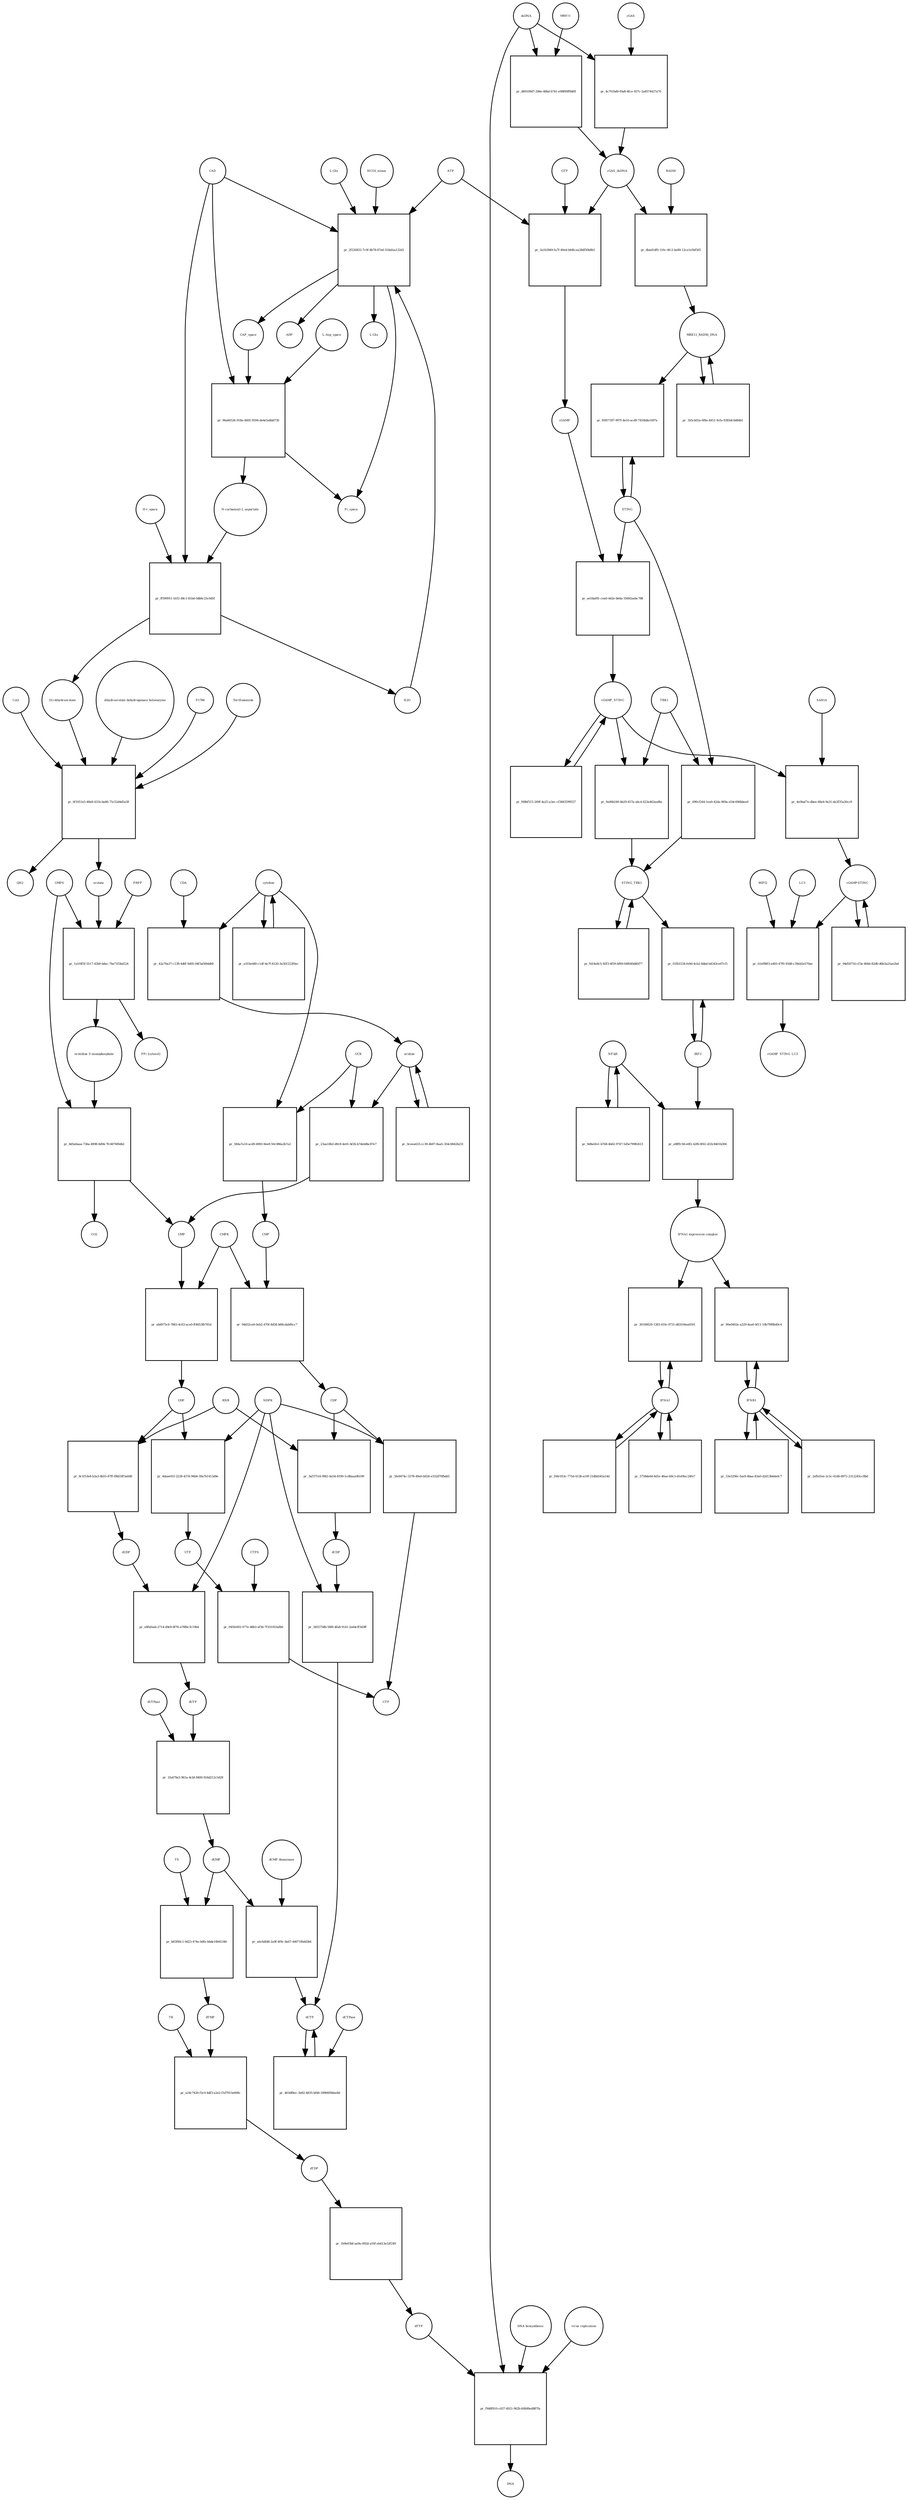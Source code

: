 strict digraph  {
"L-Gln" [annotation="", bipartite=0, cls="simple chemical", fontsize=4, label="L-Gln", shape=circle];
"pr_2f226833-7c0f-4b78-87ed-518afaa132d3" [annotation="", bipartite=1, cls=process, fontsize=4, label="pr_2f226833-7c0f-4b78-87ed-518afaa132d3", shape=square];
CAP_space [annotation="", bipartite=0, cls="simple chemical", fontsize=4, label=CAP_space, shape=circle];
CAD [annotation="", bipartite=0, cls=macromolecule, fontsize=4, label=CAD, shape=circle];
HCO3_minus [annotation="", bipartite=0, cls="simple chemical", fontsize=4, label=HCO3_minus, shape=circle];
H2O [annotation="", bipartite=0, cls="simple chemical", fontsize=4, label=H2O, shape=circle];
ATP [annotation="", bipartite=0, cls="simple chemical", fontsize=4, label=ATP, shape=circle];
"L-Glu" [annotation="", bipartite=0, cls="simple chemical", fontsize=4, label="L-Glu", shape=circle];
ADP [annotation="", bipartite=0, cls="simple chemical", fontsize=4, label=ADP, shape=circle];
Pi_space [annotation="", bipartite=0, cls="simple chemical", fontsize=4, label=Pi_space, shape=circle];
cytidine [annotation="", bipartite=0, cls="simple chemical", fontsize=4, label=cytidine, shape=circle];
"pr_42a70a37-c138-4d6f-9d05-04f3af49ddb9" [annotation="", bipartite=1, cls=process, fontsize=4, label="pr_42a70a37-c138-4d6f-9d05-04f3af49ddb9", shape=square];
uridine [annotation="", bipartite=0, cls="simple chemical", fontsize=4, label=uridine, shape=circle];
CDA [annotation="", bipartite=0, cls=macromolecule, fontsize=4, label=CDA, shape=circle];
"pr_23aa18b3-d9c8-4e01-bf26-b7deb8bc87e7" [annotation="", bipartite=1, cls=process, fontsize=4, label="pr_23aa18b3-d9c8-4e01-bf26-b7deb8bc87e7", shape=square];
UMP [annotation="", bipartite=0, cls="simple chemical", fontsize=4, label=UMP, shape=circle];
UCK [annotation="", bipartite=0, cls=macromolecule, fontsize=4, label=UCK, shape=circle];
"pr_584a7a10-acd9-4983-9ee8-50c086a2b7a2" [annotation="", bipartite=1, cls=process, fontsize=4, label="pr_584a7a10-acd9-4983-9ee8-50c086a2b7a2", shape=square];
CMP [annotation="", bipartite=0, cls="simple chemical", fontsize=4, label=CMP, shape=circle];
"pr_0ceea433-cc39-4b97-8aa5-354c6842b231" [annotation="", bipartite=1, cls=process, fontsize=4, label="pr_0ceea433-cc39-4b97-8aa5-354c6842b231", shape=square];
"pr_a103e0d0-c1df-4e7f-8120-3a301222f0ec" [annotation="", bipartite=1, cls=process, fontsize=4, label="pr_a103e0d0-c1df-4e7f-8120-3a301222f0ec", shape=square];
"pr_a6d975c6-7883-4c63-ace0-ff4653fb781d" [annotation="", bipartite=1, cls=process, fontsize=4, label="pr_a6d975c6-7883-4c63-ace0-ff4653fb781d", shape=square];
UDP [annotation="", bipartite=0, cls="simple chemical", fontsize=4, label=UDP, shape=circle];
CMPK [annotation="", bipartite=0, cls=macromolecule, fontsize=4, label=CMPK, shape=circle];
"pr_94d32ce8-0eb2-470f-8d58-b68cdabf6cc7" [annotation="", bipartite=1, cls=process, fontsize=4, label="pr_94d32ce8-0eb2-470f-8d58-b68cdabf6cc7", shape=square];
CDP [annotation="", bipartite=0, cls="simple chemical", fontsize=4, label=CDP, shape=circle];
"pr_4daee91f-2228-437d-94b8-39a7b1413d9e" [annotation="", bipartite=1, cls=process, fontsize=4, label="pr_4daee91f-2228-437d-94b8-39a7b1413d9e", shape=square];
UTP [annotation="", bipartite=0, cls="simple chemical", fontsize=4, label=UTP, shape=circle];
NDPK [annotation="", bipartite=0, cls=macromolecule, fontsize=4, label=NDPK, shape=circle];
"pr_5fe8474c-3378-49a0-b024-e332d70fbdd1" [annotation="", bipartite=1, cls=process, fontsize=4, label="pr_5fe8474c-3378-49a0-b024-e332d70fbdd1", shape=square];
CTP [annotation="", bipartite=0, cls="simple chemical", fontsize=4, label=CTP, shape=circle];
"pr_045fe002-077e-48b3-af36-7f331053af8d" [annotation="", bipartite=1, cls=process, fontsize=4, label="pr_045fe002-077e-48b3-af36-7f331053af8d", shape=square];
CTPS [annotation="", bipartite=0, cls=macromolecule, fontsize=4, label=CTPS, shape=circle];
"pr_9c1f53e8-b3a3-4b55-87ff-f8b55ff3a0d8" [annotation="", bipartite=1, cls=process, fontsize=4, label="pr_9c1f53e8-b3a3-4b55-87ff-f8b55ff3a0d8", shape=square];
dUDP [annotation="", bipartite=0, cls="simple chemical", fontsize=4, label=dUDP, shape=circle];
RNR [annotation="", bipartite=0, cls=macromolecule, fontsize=4, label=RNR, shape=circle];
"pr_e8fafeab-2714-49e9-8f76-a78fbc3c19b4" [annotation="", bipartite=1, cls=process, fontsize=4, label="pr_e8fafeab-2714-49e9-8f76-a78fbc3c19b4", shape=square];
dUTP [annotation="", bipartite=0, cls="simple chemical", fontsize=4, label=dUTP, shape=circle];
dCDP [annotation="", bipartite=0, cls="simple chemical", fontsize=4, label=dCDP, shape=circle];
"pr_3655758b-58f6-4fa8-9141-2a64cff3d3ff" [annotation="", bipartite=1, cls=process, fontsize=4, label="pr_3655758b-58f6-4fa8-9141-2a64cff3d3ff", shape=square];
dCTP [annotation="", bipartite=0, cls="simple chemical", fontsize=4, label=dCTP, shape=circle];
"pr_3af37516-f882-4a54-8190-1cd8aaa9b199" [annotation="", bipartite=1, cls=process, fontsize=4, label="pr_3af37516-f882-4a54-8190-1cd8aaa9b199", shape=square];
"pr_1fa479a5-961a-4cbf-8400-924d212c5d28" [annotation="", bipartite=1, cls=process, fontsize=4, label="pr_1fa479a5-961a-4cbf-8400-924d212c5d28", shape=square];
dUMP [annotation="", bipartite=0, cls="simple chemical", fontsize=4, label=dUMP, shape=circle];
dUTPase [annotation="", bipartite=0, cls=macromolecule, fontsize=4, label=dUTPase, shape=circle];
"pr_463df8ec-3e82-4835-bf48-1890609dae8d" [annotation="", bipartite=1, cls=process, fontsize=4, label="pr_463df8ec-3e82-4835-bf48-1890609dae8d", shape=square];
dCTPase [annotation="", bipartite=0, cls=macromolecule, fontsize=4, label=dCTPase, shape=circle];
"pr_a6c6dfd8-2a9f-4f9c-8a67-44671f6dd3b6" [annotation="", bipartite=1, cls=process, fontsize=4, label="pr_a6c6dfd8-2a9f-4f9c-8a67-44671f6dd3b6", shape=square];
"dCMP deaminase" [annotation="", bipartite=0, cls=macromolecule, fontsize=4, label="dCMP deaminase", shape=circle];
"pr_b65f60c1-0d23-474e-b0fe-bbde18b92340" [annotation="", bipartite=1, cls=process, fontsize=4, label="pr_b65f60c1-0d23-474e-b0fe-bbde18b92340", shape=square];
dTMP [annotation="", bipartite=0, cls="simple chemical", fontsize=4, label=dTMP, shape=circle];
TS [annotation="", bipartite=0, cls=macromolecule, fontsize=4, label=TS, shape=circle];
"pr_a24c7420-f3c0-4df3-a2e2-f1d7915e608c" [annotation="", bipartite=1, cls=process, fontsize=4, label="pr_a24c7420-f3c0-4df3-a2e2-f1d7915e608c", shape=square];
dTDP [annotation="", bipartite=0, cls="simple chemical", fontsize=4, label=dTDP, shape=circle];
TK [annotation="", bipartite=0, cls=macromolecule, fontsize=4, label=TK, shape=circle];
"pr_1b9e03bf-ae9a-492d-a16f-eb413e32f249" [annotation="", bipartite=1, cls=process, fontsize=4, label="pr_1b9e03bf-ae9a-492d-a16f-eb413e32f249", shape=square];
dTTP [annotation="", bipartite=0, cls="simple chemical", fontsize=4, label=dTTP, shape=circle];
dsDNA [annotation="", bipartite=0, cls="simple chemical", fontsize=4, label=dsDNA, shape=circle];
"pr_4c761bd0-f0a8-4fce-927c-2a8574427a70" [annotation="", bipartite=1, cls=process, fontsize=4, label="pr_4c761bd0-f0a8-4fce-927c-2a8574427a70", shape=square];
cGAS [annotation="", bipartite=0, cls=macromolecule, fontsize=4, label=cGAS, shape=circle];
cGAS_dsDNA [annotation="", bipartite=0, cls=complex, fontsize=4, label=cGAS_dsDNA, shape=circle];
"pr_3a1b5849-fa7f-40ed-b64b-ea28df50b8b3" [annotation="", bipartite=1, cls=process, fontsize=4, label="pr_3a1b5849-fa7f-40ed-b64b-ea28df50b8b3", shape=square];
GTP [annotation="", bipartite=0, cls="simple chemical", fontsize=4, label=GTP, shape=circle];
cGAMP [annotation="", bipartite=0, cls="simple chemical", fontsize=4, label=cGAMP, shape=circle];
"pr_ae54af81-cea0-442e-b64a-35692aebc788" [annotation="", bipartite=1, cls=process, fontsize=4, label="pr_ae54af81-cea0-442e-b64a-35692aebc788", shape=square];
STING [annotation="", bipartite=0, cls="macromolecule multimer", fontsize=4, label=STING, shape=circle];
cGAMP_STING [annotation="", bipartite=0, cls=complex, fontsize=4, label=cGAMP_STING, shape=circle];
TBK1 [annotation="", bipartite=0, cls=macromolecule, fontsize=4, label=TBK1, shape=circle];
"pr_9a06b249-bb29-457a-abc4-623a462aa8bc" [annotation="", bipartite=1, cls=process, fontsize=4, label="pr_9a06b249-bb29-457a-abc4-623a462aa8bc", shape=square];
STING_TBK1 [annotation="", bipartite=0, cls=complex, fontsize=4, label=STING_TBK1, shape=circle];
"pr_f68bf515-269f-4a25-a3ec-cf3663599557" [annotation="", bipartite=1, cls=process, fontsize=4, label="pr_f68bf515-269f-4a25-a3ec-cf3663599557", shape=square];
"pr_fd14e8c5-92f3-4f59-bf69-04f640d4fd77" [annotation="", bipartite=1, cls=process, fontsize=4, label="pr_fd14e8c5-92f3-4f59-bf69-04f640d4fd77", shape=square];
"NF-kB" [annotation="", bipartite=0, cls=complex, fontsize=4, label="NF-kB", shape=circle];
"pr_9d8a5fe1-b768-4b62-9747-5d5e79982613" [annotation="", bipartite=1, cls=process, fontsize=4, label="pr_9d8a5fe1-b768-4b62-9747-5d5e79982613", shape=square];
IFNA1 [annotation="", bipartite=0, cls="nucleic acid feature", fontsize=4, label=IFNA1, shape=circle];
"pr_5758de6d-4d1e-46ae-b9c3-d1ef4ec24fe7" [annotation="", bipartite=1, cls=process, fontsize=4, label="pr_5758de6d-4d1e-46ae-b9c3-d1ef4ec24fe7", shape=square];
IFNB1 [annotation="", bipartite=0, cls="nucleic acid feature", fontsize=4, label=IFNB1, shape=circle];
"pr_2efb1fee-2c5c-41d6-8972-2312245cc8bd" [annotation="", bipartite=1, cls=process, fontsize=4, label="pr_2efb1fee-2c5c-41d6-8972-2312245cc8bd", shape=square];
"pr_f44c053c-775d-413b-a10f-21dbb545a14d" [annotation="", bipartite=1, cls=process, fontsize=4, label="pr_f44c053c-775d-413b-a10f-21dbb545a14d", shape=square];
"pr_53e3296c-fae9-4baa-83a0-d2d13b4da0c7" [annotation="", bipartite=1, cls=process, fontsize=4, label="pr_53e3296c-fae9-4baa-83a0-d2d13b4da0c7", shape=square];
"pr_90e0402e-a329-4ea0-bf11-10b7999b49c4" [annotation="", bipartite=1, cls=process, fontsize=4, label="pr_90e0402e-a329-4ea0-bf11-10b7999b49c4", shape=square];
"IFNA1 expression complex" [annotation="", bipartite=0, cls=complex, fontsize=4, label="IFNA1 expression complex", shape=circle];
"cGAMP-STING" [annotation="", bipartite=0, cls=complex, fontsize=4, label="cGAMP-STING", shape=circle];
"pr_94d50716-cf3e-46b6-82d6-d6b3a25ae2bd" [annotation="", bipartite=1, cls=process, fontsize=4, label="pr_94d50716-cf3e-46b6-82d6-d6b3a25ae2bd", shape=square];
"pr_d60109d7-206e-48bd-b741-e98f00ff84f8" [annotation="", bipartite=1, cls=process, fontsize=4, label="pr_d60109d7-206e-48bd-b741-e98f00ff84f8", shape=square];
MRE11 [annotation="", bipartite=0, cls="macromolecule multimer", fontsize=4, label=MRE11, shape=circle];
RAD50 [annotation="", bipartite=0, cls="macromolecule multimer", fontsize=4, label=RAD50, shape=circle];
"pr_dbad1df9-116c-4fc2-be80-12ca1e5bf565" [annotation="", bipartite=1, cls=process, fontsize=4, label="pr_dbad1df9-116c-4fc2-be80-12ca1e5bf565", shape=square];
MRE11_RAD50_DNA [annotation="", bipartite=0, cls=complex, fontsize=4, label=MRE11_RAD50_DNA, shape=circle];
IRF3 [annotation="", bipartite=0, cls="macromolecule multimer", fontsize=4, label=IRF3, shape=circle];
"pr_01fb1534-fe9d-4cb2-bbbd-b4343ce67cf1" [annotation="", bipartite=1, cls=process, fontsize=4, label="pr_01fb1534-fe9d-4cb2-bbbd-b4343ce67cf1", shape=square];
"pr_4e0baf7e-dbee-48a4-9a31-da3f35a30cc8" [annotation="", bipartite=1, cls=process, fontsize=4, label="pr_4e0baf7e-dbee-48a4-9a31-da3f35a30cc8", shape=square];
SAR1A [annotation="", bipartite=0, cls=macromolecule, fontsize=4, label=SAR1A, shape=circle];
"pr_b1ef88f3-a405-47f0-93d8-c39eb5e570ae" [annotation="", bipartite=1, cls=process, fontsize=4, label="pr_b1ef88f3-a405-47f0-93d8-c39eb5e570ae", shape=square];
LC3 [annotation="", bipartite=0, cls=macromolecule, fontsize=4, label=LC3, shape=circle];
cGAMP_STING_LC3 [annotation="", bipartite=0, cls=complex, fontsize=4, label=cGAMP_STING_LC3, shape=circle];
WIPI2 [annotation="", bipartite=0, cls=macromolecule, fontsize=4, label=WIPI2, shape=circle];
"pr_f6957397-997f-4e10-acd9-7416b8a1697a" [annotation="", bipartite=1, cls=process, fontsize=4, label="pr_f6957397-997f-4e10-acd9-7416b8a1697a", shape=square];
"pr_690cf244-1ea9-42da-969a-e54c696bbea0" [annotation="", bipartite=1, cls=process, fontsize=4, label="pr_690cf244-1ea9-42da-969a-e54c696bbea0", shape=square];
"pr_1b5cb02a-6f8a-4451-9cfa-9383dc0d84b1" [annotation="", bipartite=1, cls=process, fontsize=4, label="pr_1b5cb02a-6f8a-4451-9cfa-9383dc0d84b1", shape=square];
"pr_96a66526-918a-4605-9594-de4e5a8dd730" [annotation="", bipartite=1, cls=process, fontsize=4, label="pr_96a66526-918a-4605-9594-de4e5a8dd730", shape=square];
"N-carbamoyl-L-aspartate" [annotation="", bipartite=0, cls="simple chemical", fontsize=4, label="N-carbamoyl-L-aspartate", shape=circle];
"L-Asp_space" [annotation="", bipartite=0, cls="simple chemical", fontsize=4, label="L-Asp_space", shape=circle];
"pr_ff599911-b1f2-48c1-81b4-0db6c23c0d5f" [annotation="", bipartite=1, cls=process, fontsize=4, label="pr_ff599911-b1f2-48c1-81b4-0db6c23c0d5f", shape=square];
"(S)-dihydroorotate" [annotation="", bipartite=0, cls="simple chemical", fontsize=4, label="(S)-dihydroorotate", shape=circle];
"H+_space" [annotation="", bipartite=0, cls="simple chemical", fontsize=4, label="H+_space", shape=circle];
"pr_6f1051e5-48a8-431b-ba86-75c52d4d5a58" [annotation="", bipartite=1, cls=process, fontsize=4, label="pr_6f1051e5-48a8-431b-ba86-75c52d4d5a58", shape=square];
orotate [annotation="", bipartite=0, cls="simple chemical", fontsize=4, label=orotate, shape=circle];
"dihydroorotate dehydrogenase holoenzyme" [annotation="", bipartite=0, cls="simple chemical", fontsize=4, label="dihydroorotate dehydrogenase holoenzyme", shape=circle];
P1788 [annotation="", bipartite=0, cls="simple chemical", fontsize=4, label=P1788, shape=circle];
Teriflunomide [annotation="", bipartite=0, cls="simple chemical", fontsize=4, label=Teriflunomide, shape=circle];
CoQ [annotation="", bipartite=0, cls="simple chemical", fontsize=4, label=CoQ, shape=circle];
QH2 [annotation="", bipartite=0, cls="simple chemical", fontsize=4, label=QH2, shape=circle];
"pr_1a1f4f5f-5517-42b9-bdec-7be71f3bd124" [annotation="", bipartite=1, cls=process, fontsize=4, label="pr_1a1f4f5f-5517-42b9-bdec-7be71f3bd124", shape=square];
"orotidine 5'-monophosphate" [annotation="", bipartite=0, cls="simple chemical", fontsize=4, label="orotidine 5'-monophosphate", shape=circle];
UMPS [annotation="", bipartite=0, cls="macromolecule multimer", fontsize=4, label=UMPS, shape=circle];
PRPP [annotation="", bipartite=0, cls="simple chemical", fontsize=4, label=PRPP, shape=circle];
"PPi [cytosol]" [annotation="", bipartite=0, cls="simple chemical", fontsize=4, label="PPi [cytosol]", shape=circle];
"pr_8d5a0aaa-736a-4998-8d94-7fc6076f0db2" [annotation="", bipartite=1, cls=process, fontsize=4, label="pr_8d5a0aaa-736a-4998-8d94-7fc6076f0db2", shape=square];
CO2 [annotation="", bipartite=0, cls="simple chemical", fontsize=4, label=CO2, shape=circle];
"pr_f948f910-c437-4921-962b-60b99ed887fa" [annotation="", bipartite=1, cls=process, fontsize=4, label="pr_f948f910-c437-4921-962b-60b99ed887fa", shape=square];
DNA [annotation="", bipartite=0, cls="nucleic acid feature", fontsize=4, label=DNA, shape=circle];
"DNA biosynthesis" [annotation="urn_miriam_obo.go_GO%3A0071897", bipartite=0, cls=phenotype, fontsize=4, label="DNA biosynthesis", shape=circle];
"virus replication" [annotation="", bipartite=0, cls=phenotype, fontsize=4, label="virus replication", shape=circle];
"pr_30169029-1283-41fe-9731-d83104ea6501" [annotation="", bipartite=1, cls=process, fontsize=4, label="pr_30169029-1283-41fe-9731-d83104ea6501", shape=square];
"pr_e8fffc58-e0f2-42f6-8f41-d33c8401b306" [annotation="", bipartite=1, cls=process, fontsize=4, label="pr_e8fffc58-e0f2-42f6-8f41-d33c8401b306", shape=square];
"L-Gln" -> "pr_2f226833-7c0f-4b78-87ed-518afaa132d3"  [annotation="", interaction_type=consumption];
"pr_2f226833-7c0f-4b78-87ed-518afaa132d3" -> CAP_space  [annotation="", interaction_type=production];
"pr_2f226833-7c0f-4b78-87ed-518afaa132d3" -> "L-Glu"  [annotation="", interaction_type=production];
"pr_2f226833-7c0f-4b78-87ed-518afaa132d3" -> ADP  [annotation="", interaction_type=production];
"pr_2f226833-7c0f-4b78-87ed-518afaa132d3" -> Pi_space  [annotation="", interaction_type=production];
CAP_space -> "pr_96a66526-918a-4605-9594-de4e5a8dd730"  [annotation="", interaction_type=consumption];
CAD -> "pr_2f226833-7c0f-4b78-87ed-518afaa132d3"  [annotation=urn_miriam_reactome_REACT_1698, interaction_type=catalysis];
CAD -> "pr_96a66526-918a-4605-9594-de4e5a8dd730"  [annotation=urn_miriam_reactome_REACT_1698, interaction_type=catalysis];
CAD -> "pr_ff599911-b1f2-48c1-81b4-0db6c23c0d5f"  [annotation=urn_miriam_reactome_REACT_1698, interaction_type=catalysis];
HCO3_minus -> "pr_2f226833-7c0f-4b78-87ed-518afaa132d3"  [annotation="", interaction_type=consumption];
H2O -> "pr_2f226833-7c0f-4b78-87ed-518afaa132d3"  [annotation="", interaction_type=consumption];
ATP -> "pr_2f226833-7c0f-4b78-87ed-518afaa132d3"  [annotation="", interaction_type=consumption];
ATP -> "pr_3a1b5849-fa7f-40ed-b64b-ea28df50b8b3"  [annotation="", interaction_type=consumption];
cytidine -> "pr_42a70a37-c138-4d6f-9d05-04f3af49ddb9"  [annotation="", interaction_type=consumption];
cytidine -> "pr_584a7a10-acd9-4983-9ee8-50c086a2b7a2"  [annotation="", interaction_type=consumption];
cytidine -> "pr_a103e0d0-c1df-4e7f-8120-3a301222f0ec"  [annotation="", interaction_type=consumption];
"pr_42a70a37-c138-4d6f-9d05-04f3af49ddb9" -> uridine  [annotation="", interaction_type=production];
uridine -> "pr_23aa18b3-d9c8-4e01-bf26-b7deb8bc87e7"  [annotation="", interaction_type=consumption];
uridine -> "pr_0ceea433-cc39-4b97-8aa5-354c6842b231"  [annotation="", interaction_type=consumption];
CDA -> "pr_42a70a37-c138-4d6f-9d05-04f3af49ddb9"  [annotation="", interaction_type=catalysis];
"pr_23aa18b3-d9c8-4e01-bf26-b7deb8bc87e7" -> UMP  [annotation="", interaction_type=production];
UMP -> "pr_a6d975c6-7883-4c63-ace0-ff4653fb781d"  [annotation="", interaction_type=consumption];
UCK -> "pr_23aa18b3-d9c8-4e01-bf26-b7deb8bc87e7"  [annotation="", interaction_type=catalysis];
UCK -> "pr_584a7a10-acd9-4983-9ee8-50c086a2b7a2"  [annotation="", interaction_type=catalysis];
"pr_584a7a10-acd9-4983-9ee8-50c086a2b7a2" -> CMP  [annotation="", interaction_type=production];
CMP -> "pr_94d32ce8-0eb2-470f-8d58-b68cdabf6cc7"  [annotation="", interaction_type=consumption];
"pr_0ceea433-cc39-4b97-8aa5-354c6842b231" -> uridine  [annotation="", interaction_type=production];
"pr_a103e0d0-c1df-4e7f-8120-3a301222f0ec" -> cytidine  [annotation="", interaction_type=production];
"pr_a6d975c6-7883-4c63-ace0-ff4653fb781d" -> UDP  [annotation="", interaction_type=production];
UDP -> "pr_4daee91f-2228-437d-94b8-39a7b1413d9e"  [annotation="", interaction_type=consumption];
UDP -> "pr_9c1f53e8-b3a3-4b55-87ff-f8b55ff3a0d8"  [annotation="", interaction_type=consumption];
CMPK -> "pr_a6d975c6-7883-4c63-ace0-ff4653fb781d"  [annotation="", interaction_type=catalysis];
CMPK -> "pr_94d32ce8-0eb2-470f-8d58-b68cdabf6cc7"  [annotation="", interaction_type=catalysis];
"pr_94d32ce8-0eb2-470f-8d58-b68cdabf6cc7" -> CDP  [annotation="", interaction_type=production];
CDP -> "pr_5fe8474c-3378-49a0-b024-e332d70fbdd1"  [annotation="", interaction_type=consumption];
CDP -> "pr_3af37516-f882-4a54-8190-1cd8aaa9b199"  [annotation="", interaction_type=consumption];
"pr_4daee91f-2228-437d-94b8-39a7b1413d9e" -> UTP  [annotation="", interaction_type=production];
UTP -> "pr_045fe002-077e-48b3-af36-7f331053af8d"  [annotation="", interaction_type=consumption];
NDPK -> "pr_4daee91f-2228-437d-94b8-39a7b1413d9e"  [annotation="", interaction_type=catalysis];
NDPK -> "pr_5fe8474c-3378-49a0-b024-e332d70fbdd1"  [annotation="", interaction_type=catalysis];
NDPK -> "pr_e8fafeab-2714-49e9-8f76-a78fbc3c19b4"  [annotation="", interaction_type=catalysis];
NDPK -> "pr_3655758b-58f6-4fa8-9141-2a64cff3d3ff"  [annotation="", interaction_type=catalysis];
"pr_5fe8474c-3378-49a0-b024-e332d70fbdd1" -> CTP  [annotation="", interaction_type=production];
"pr_045fe002-077e-48b3-af36-7f331053af8d" -> CTP  [annotation="", interaction_type=production];
CTPS -> "pr_045fe002-077e-48b3-af36-7f331053af8d"  [annotation="", interaction_type=catalysis];
"pr_9c1f53e8-b3a3-4b55-87ff-f8b55ff3a0d8" -> dUDP  [annotation="", interaction_type=production];
dUDP -> "pr_e8fafeab-2714-49e9-8f76-a78fbc3c19b4"  [annotation="", interaction_type=consumption];
RNR -> "pr_9c1f53e8-b3a3-4b55-87ff-f8b55ff3a0d8"  [annotation="", interaction_type=catalysis];
RNR -> "pr_3af37516-f882-4a54-8190-1cd8aaa9b199"  [annotation="", interaction_type=catalysis];
"pr_e8fafeab-2714-49e9-8f76-a78fbc3c19b4" -> dUTP  [annotation="", interaction_type=production];
dUTP -> "pr_1fa479a5-961a-4cbf-8400-924d212c5d28"  [annotation="", interaction_type=consumption];
dCDP -> "pr_3655758b-58f6-4fa8-9141-2a64cff3d3ff"  [annotation="", interaction_type=consumption];
"pr_3655758b-58f6-4fa8-9141-2a64cff3d3ff" -> dCTP  [annotation="", interaction_type=production];
dCTP -> "pr_463df8ec-3e82-4835-bf48-1890609dae8d"  [annotation="", interaction_type=consumption];
"pr_3af37516-f882-4a54-8190-1cd8aaa9b199" -> dCDP  [annotation="", interaction_type=production];
"pr_1fa479a5-961a-4cbf-8400-924d212c5d28" -> dUMP  [annotation="", interaction_type=production];
dUMP -> "pr_a6c6dfd8-2a9f-4f9c-8a67-44671f6dd3b6"  [annotation="", interaction_type=consumption];
dUMP -> "pr_b65f60c1-0d23-474e-b0fe-bbde18b92340"  [annotation="", interaction_type=consumption];
dUTPase -> "pr_1fa479a5-961a-4cbf-8400-924d212c5d28"  [annotation="", interaction_type=catalysis];
"pr_463df8ec-3e82-4835-bf48-1890609dae8d" -> dCTP  [annotation="", interaction_type=production];
dCTPase -> "pr_463df8ec-3e82-4835-bf48-1890609dae8d"  [annotation="", interaction_type=catalysis];
"pr_a6c6dfd8-2a9f-4f9c-8a67-44671f6dd3b6" -> dCTP  [annotation="", interaction_type=production];
"dCMP deaminase" -> "pr_a6c6dfd8-2a9f-4f9c-8a67-44671f6dd3b6"  [annotation="", interaction_type=catalysis];
"pr_b65f60c1-0d23-474e-b0fe-bbde18b92340" -> dTMP  [annotation="", interaction_type=production];
dTMP -> "pr_a24c7420-f3c0-4df3-a2e2-f1d7915e608c"  [annotation="", interaction_type=consumption];
TS -> "pr_b65f60c1-0d23-474e-b0fe-bbde18b92340"  [annotation="", interaction_type=catalysis];
"pr_a24c7420-f3c0-4df3-a2e2-f1d7915e608c" -> dTDP  [annotation="", interaction_type=production];
dTDP -> "pr_1b9e03bf-ae9a-492d-a16f-eb413e32f249"  [annotation="", interaction_type=consumption];
TK -> "pr_a24c7420-f3c0-4df3-a2e2-f1d7915e608c"  [annotation="", interaction_type=catalysis];
"pr_1b9e03bf-ae9a-492d-a16f-eb413e32f249" -> dTTP  [annotation="", interaction_type=production];
dTTP -> "pr_f948f910-c437-4921-962b-60b99ed887fa"  [annotation="", interaction_type=consumption];
dsDNA -> "pr_4c761bd0-f0a8-4fce-927c-2a8574427a70"  [annotation="", interaction_type=consumption];
dsDNA -> "pr_d60109d7-206e-48bd-b741-e98f00ff84f8"  [annotation="", interaction_type=consumption];
dsDNA -> "pr_f948f910-c437-4921-962b-60b99ed887fa"  [annotation="", interaction_type=consumption];
"pr_4c761bd0-f0a8-4fce-927c-2a8574427a70" -> cGAS_dsDNA  [annotation="", interaction_type=production];
cGAS -> "pr_4c761bd0-f0a8-4fce-927c-2a8574427a70"  [annotation="", interaction_type=consumption];
cGAS_dsDNA -> "pr_3a1b5849-fa7f-40ed-b64b-ea28df50b8b3"  [annotation="", interaction_type=catalysis];
cGAS_dsDNA -> "pr_dbad1df9-116c-4fc2-be80-12ca1e5bf565"  [annotation="", interaction_type=consumption];
"pr_3a1b5849-fa7f-40ed-b64b-ea28df50b8b3" -> cGAMP  [annotation="", interaction_type=production];
GTP -> "pr_3a1b5849-fa7f-40ed-b64b-ea28df50b8b3"  [annotation="", interaction_type=consumption];
cGAMP -> "pr_ae54af81-cea0-442e-b64a-35692aebc788"  [annotation="", interaction_type=consumption];
"pr_ae54af81-cea0-442e-b64a-35692aebc788" -> cGAMP_STING  [annotation="", interaction_type=production];
STING -> "pr_ae54af81-cea0-442e-b64a-35692aebc788"  [annotation="", interaction_type=consumption];
STING -> "pr_f6957397-997f-4e10-acd9-7416b8a1697a"  [annotation="", interaction_type=consumption];
STING -> "pr_690cf244-1ea9-42da-969a-e54c696bbea0"  [annotation="", interaction_type=consumption];
cGAMP_STING -> "pr_9a06b249-bb29-457a-abc4-623a462aa8bc"  [annotation="", interaction_type=consumption];
cGAMP_STING -> "pr_f68bf515-269f-4a25-a3ec-cf3663599557"  [annotation="", interaction_type=consumption];
cGAMP_STING -> "pr_4e0baf7e-dbee-48a4-9a31-da3f35a30cc8"  [annotation="", interaction_type=consumption];
TBK1 -> "pr_9a06b249-bb29-457a-abc4-623a462aa8bc"  [annotation="", interaction_type=consumption];
TBK1 -> "pr_690cf244-1ea9-42da-969a-e54c696bbea0"  [annotation="", interaction_type=consumption];
"pr_9a06b249-bb29-457a-abc4-623a462aa8bc" -> STING_TBK1  [annotation="", interaction_type=production];
STING_TBK1 -> "pr_fd14e8c5-92f3-4f59-bf69-04f640d4fd77"  [annotation="", interaction_type=consumption];
STING_TBK1 -> "pr_01fb1534-fe9d-4cb2-bbbd-b4343ce67cf1"  [annotation="", interaction_type=catalysis];
"pr_f68bf515-269f-4a25-a3ec-cf3663599557" -> cGAMP_STING  [annotation="", interaction_type=production];
"pr_fd14e8c5-92f3-4f59-bf69-04f640d4fd77" -> STING_TBK1  [annotation="", interaction_type=production];
"NF-kB" -> "pr_9d8a5fe1-b768-4b62-9747-5d5e79982613"  [annotation="", interaction_type=consumption];
"NF-kB" -> "pr_e8fffc58-e0f2-42f6-8f41-d33c8401b306"  [annotation="", interaction_type=consumption];
"pr_9d8a5fe1-b768-4b62-9747-5d5e79982613" -> "NF-kB"  [annotation="", interaction_type=production];
IFNA1 -> "pr_5758de6d-4d1e-46ae-b9c3-d1ef4ec24fe7"  [annotation="", interaction_type=consumption];
IFNA1 -> "pr_f44c053c-775d-413b-a10f-21dbb545a14d"  [annotation="", interaction_type=consumption];
IFNA1 -> "pr_30169029-1283-41fe-9731-d83104ea6501"  [annotation="", interaction_type=consumption];
"pr_5758de6d-4d1e-46ae-b9c3-d1ef4ec24fe7" -> IFNA1  [annotation="", interaction_type=production];
IFNB1 -> "pr_2efb1fee-2c5c-41d6-8972-2312245cc8bd"  [annotation="", interaction_type=consumption];
IFNB1 -> "pr_53e3296c-fae9-4baa-83a0-d2d13b4da0c7"  [annotation="", interaction_type=consumption];
IFNB1 -> "pr_90e0402e-a329-4ea0-bf11-10b7999b49c4"  [annotation="", interaction_type=consumption];
"pr_2efb1fee-2c5c-41d6-8972-2312245cc8bd" -> IFNB1  [annotation="", interaction_type=production];
"pr_f44c053c-775d-413b-a10f-21dbb545a14d" -> IFNA1  [annotation="", interaction_type=production];
"pr_53e3296c-fae9-4baa-83a0-d2d13b4da0c7" -> IFNB1  [annotation="", interaction_type=production];
"pr_90e0402e-a329-4ea0-bf11-10b7999b49c4" -> IFNB1  [annotation="", interaction_type=production];
"IFNA1 expression complex" -> "pr_90e0402e-a329-4ea0-bf11-10b7999b49c4"  [annotation="", interaction_type=stimulation];
"IFNA1 expression complex" -> "pr_30169029-1283-41fe-9731-d83104ea6501"  [annotation="", interaction_type=stimulation];
"cGAMP-STING" -> "pr_94d50716-cf3e-46b6-82d6-d6b3a25ae2bd"  [annotation="", interaction_type=consumption];
"cGAMP-STING" -> "pr_b1ef88f3-a405-47f0-93d8-c39eb5e570ae"  [annotation="", interaction_type=consumption];
"pr_94d50716-cf3e-46b6-82d6-d6b3a25ae2bd" -> "cGAMP-STING"  [annotation="", interaction_type=production];
"pr_d60109d7-206e-48bd-b741-e98f00ff84f8" -> cGAS_dsDNA  [annotation="", interaction_type=production];
MRE11 -> "pr_d60109d7-206e-48bd-b741-e98f00ff84f8"  [annotation="", interaction_type=consumption];
RAD50 -> "pr_dbad1df9-116c-4fc2-be80-12ca1e5bf565"  [annotation="", interaction_type=consumption];
"pr_dbad1df9-116c-4fc2-be80-12ca1e5bf565" -> MRE11_RAD50_DNA  [annotation="", interaction_type=production];
MRE11_RAD50_DNA -> "pr_f6957397-997f-4e10-acd9-7416b8a1697a"  [annotation="", interaction_type=catalysis];
MRE11_RAD50_DNA -> "pr_1b5cb02a-6f8a-4451-9cfa-9383dc0d84b1"  [annotation="", interaction_type=consumption];
IRF3 -> "pr_01fb1534-fe9d-4cb2-bbbd-b4343ce67cf1"  [annotation="", interaction_type=consumption];
IRF3 -> "pr_e8fffc58-e0f2-42f6-8f41-d33c8401b306"  [annotation="", interaction_type=consumption];
"pr_01fb1534-fe9d-4cb2-bbbd-b4343ce67cf1" -> IRF3  [annotation="", interaction_type=production];
"pr_4e0baf7e-dbee-48a4-9a31-da3f35a30cc8" -> "cGAMP-STING"  [annotation="", interaction_type=production];
SAR1A -> "pr_4e0baf7e-dbee-48a4-9a31-da3f35a30cc8"  [annotation="", interaction_type=catalysis];
"pr_b1ef88f3-a405-47f0-93d8-c39eb5e570ae" -> cGAMP_STING_LC3  [annotation="", interaction_type=production];
LC3 -> "pr_b1ef88f3-a405-47f0-93d8-c39eb5e570ae"  [annotation="", interaction_type=consumption];
WIPI2 -> "pr_b1ef88f3-a405-47f0-93d8-c39eb5e570ae"  [annotation="", interaction_type=catalysis];
"pr_f6957397-997f-4e10-acd9-7416b8a1697a" -> STING  [annotation="", interaction_type=production];
"pr_690cf244-1ea9-42da-969a-e54c696bbea0" -> STING_TBK1  [annotation="", interaction_type=production];
"pr_1b5cb02a-6f8a-4451-9cfa-9383dc0d84b1" -> MRE11_RAD50_DNA  [annotation="", interaction_type=production];
"pr_96a66526-918a-4605-9594-de4e5a8dd730" -> "N-carbamoyl-L-aspartate"  [annotation="", interaction_type=production];
"pr_96a66526-918a-4605-9594-de4e5a8dd730" -> Pi_space  [annotation="", interaction_type=production];
"N-carbamoyl-L-aspartate" -> "pr_ff599911-b1f2-48c1-81b4-0db6c23c0d5f"  [annotation="", interaction_type=consumption];
"L-Asp_space" -> "pr_96a66526-918a-4605-9594-de4e5a8dd730"  [annotation="", interaction_type=consumption];
"pr_ff599911-b1f2-48c1-81b4-0db6c23c0d5f" -> "(S)-dihydroorotate"  [annotation="", interaction_type=production];
"pr_ff599911-b1f2-48c1-81b4-0db6c23c0d5f" -> H2O  [annotation="", interaction_type=production];
"(S)-dihydroorotate" -> "pr_6f1051e5-48a8-431b-ba86-75c52d4d5a58"  [annotation="", interaction_type=consumption];
"H+_space" -> "pr_ff599911-b1f2-48c1-81b4-0db6c23c0d5f"  [annotation="", interaction_type=consumption];
"pr_6f1051e5-48a8-431b-ba86-75c52d4d5a58" -> orotate  [annotation="", interaction_type=production];
"pr_6f1051e5-48a8-431b-ba86-75c52d4d5a58" -> QH2  [annotation="", interaction_type=production];
orotate -> "pr_1a1f4f5f-5517-42b9-bdec-7be71f3bd124"  [annotation="", interaction_type=consumption];
"dihydroorotate dehydrogenase holoenzyme" -> "pr_6f1051e5-48a8-431b-ba86-75c52d4d5a58"  [annotation=urn_miriam_reactome_REACT_1698, interaction_type=catalysis];
P1788 -> "pr_6f1051e5-48a8-431b-ba86-75c52d4d5a58"  [annotation=urn_miriam_reactome_REACT_1698, interaction_type=inhibition];
Teriflunomide -> "pr_6f1051e5-48a8-431b-ba86-75c52d4d5a58"  [annotation=urn_miriam_reactome_REACT_1698, interaction_type=inhibition];
CoQ -> "pr_6f1051e5-48a8-431b-ba86-75c52d4d5a58"  [annotation="", interaction_type=consumption];
"pr_1a1f4f5f-5517-42b9-bdec-7be71f3bd124" -> "orotidine 5'-monophosphate"  [annotation="", interaction_type=production];
"pr_1a1f4f5f-5517-42b9-bdec-7be71f3bd124" -> "PPi [cytosol]"  [annotation="", interaction_type=production];
"orotidine 5'-monophosphate" -> "pr_8d5a0aaa-736a-4998-8d94-7fc6076f0db2"  [annotation="", interaction_type=consumption];
UMPS -> "pr_1a1f4f5f-5517-42b9-bdec-7be71f3bd124"  [annotation=urn_miriam_reactome_REACT_1698, interaction_type=catalysis];
UMPS -> "pr_8d5a0aaa-736a-4998-8d94-7fc6076f0db2"  [annotation=urn_miriam_reactome_REACT_1698, interaction_type=catalysis];
PRPP -> "pr_1a1f4f5f-5517-42b9-bdec-7be71f3bd124"  [annotation="", interaction_type=consumption];
"pr_8d5a0aaa-736a-4998-8d94-7fc6076f0db2" -> UMP  [annotation="", interaction_type=production];
"pr_8d5a0aaa-736a-4998-8d94-7fc6076f0db2" -> CO2  [annotation="", interaction_type=production];
"pr_f948f910-c437-4921-962b-60b99ed887fa" -> DNA  [annotation="", interaction_type=production];
"DNA biosynthesis" -> "pr_f948f910-c437-4921-962b-60b99ed887fa"  [annotation="", interaction_type=catalysis];
"virus replication" -> "pr_f948f910-c437-4921-962b-60b99ed887fa"  [annotation="", interaction_type=inhibition];
"pr_30169029-1283-41fe-9731-d83104ea6501" -> IFNA1  [annotation="", interaction_type=production];
"pr_e8fffc58-e0f2-42f6-8f41-d33c8401b306" -> "IFNA1 expression complex"  [annotation="", interaction_type=production];
}
